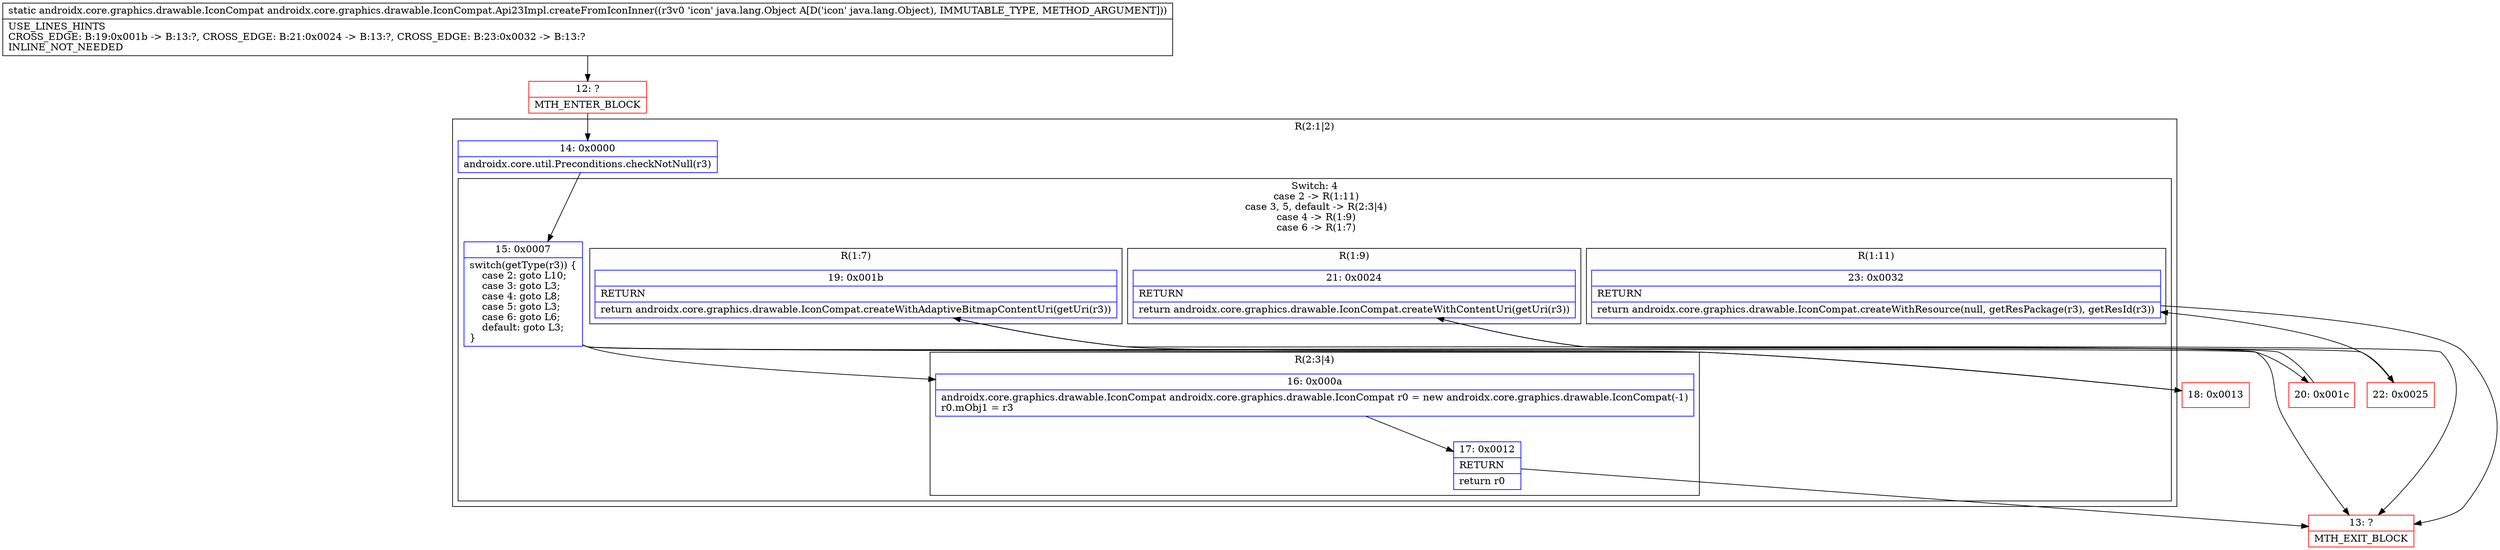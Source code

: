 digraph "CFG forandroidx.core.graphics.drawable.IconCompat.Api23Impl.createFromIconInner(Ljava\/lang\/Object;)Landroidx\/core\/graphics\/drawable\/IconCompat;" {
subgraph cluster_Region_1747244903 {
label = "R(2:1|2)";
node [shape=record,color=blue];
Node_14 [shape=record,label="{14\:\ 0x0000|androidx.core.util.Preconditions.checkNotNull(r3)\l}"];
subgraph cluster_SwitchRegion_789733856 {
label = "Switch: 4
 case 2 -> R(1:11)
 case 3, 5, default -> R(2:3|4)
 case 4 -> R(1:9)
 case 6 -> R(1:7)";
node [shape=record,color=blue];
Node_15 [shape=record,label="{15\:\ 0x0007|switch(getType(r3)) \{\l    case 2: goto L10;\l    case 3: goto L3;\l    case 4: goto L8;\l    case 5: goto L3;\l    case 6: goto L6;\l    default: goto L3;\l\}\l}"];
subgraph cluster_Region_1438810936 {
label = "R(1:11)";
node [shape=record,color=blue];
Node_23 [shape=record,label="{23\:\ 0x0032|RETURN\l|return androidx.core.graphics.drawable.IconCompat.createWithResource(null, getResPackage(r3), getResId(r3))\l}"];
}
subgraph cluster_Region_407239310 {
label = "R(2:3|4)";
node [shape=record,color=blue];
Node_16 [shape=record,label="{16\:\ 0x000a|androidx.core.graphics.drawable.IconCompat androidx.core.graphics.drawable.IconCompat r0 = new androidx.core.graphics.drawable.IconCompat(\-1)\lr0.mObj1 = r3\l}"];
Node_17 [shape=record,label="{17\:\ 0x0012|RETURN\l|return r0\l}"];
}
subgraph cluster_Region_1082062447 {
label = "R(1:9)";
node [shape=record,color=blue];
Node_21 [shape=record,label="{21\:\ 0x0024|RETURN\l|return androidx.core.graphics.drawable.IconCompat.createWithContentUri(getUri(r3))\l}"];
}
subgraph cluster_Region_246390504 {
label = "R(1:7)";
node [shape=record,color=blue];
Node_19 [shape=record,label="{19\:\ 0x001b|RETURN\l|return androidx.core.graphics.drawable.IconCompat.createWithAdaptiveBitmapContentUri(getUri(r3))\l}"];
}
}
}
Node_12 [shape=record,color=red,label="{12\:\ ?|MTH_ENTER_BLOCK\l}"];
Node_13 [shape=record,color=red,label="{13\:\ ?|MTH_EXIT_BLOCK\l}"];
Node_18 [shape=record,color=red,label="{18\:\ 0x0013}"];
Node_20 [shape=record,color=red,label="{20\:\ 0x001c}"];
Node_22 [shape=record,color=red,label="{22\:\ 0x0025}"];
MethodNode[shape=record,label="{static androidx.core.graphics.drawable.IconCompat androidx.core.graphics.drawable.IconCompat.Api23Impl.createFromIconInner((r3v0 'icon' java.lang.Object A[D('icon' java.lang.Object), IMMUTABLE_TYPE, METHOD_ARGUMENT]))  | USE_LINES_HINTS\lCROSS_EDGE: B:19:0x001b \-\> B:13:?, CROSS_EDGE: B:21:0x0024 \-\> B:13:?, CROSS_EDGE: B:23:0x0032 \-\> B:13:?\lINLINE_NOT_NEEDED\l}"];
MethodNode -> Node_12;Node_14 -> Node_15;
Node_15 -> Node_16;
Node_15 -> Node_18;
Node_15 -> Node_20;
Node_15 -> Node_22;
Node_23 -> Node_13;
Node_16 -> Node_17;
Node_17 -> Node_13;
Node_21 -> Node_13;
Node_19 -> Node_13;
Node_12 -> Node_14;
Node_18 -> Node_19;
Node_20 -> Node_21;
Node_22 -> Node_23;
}

